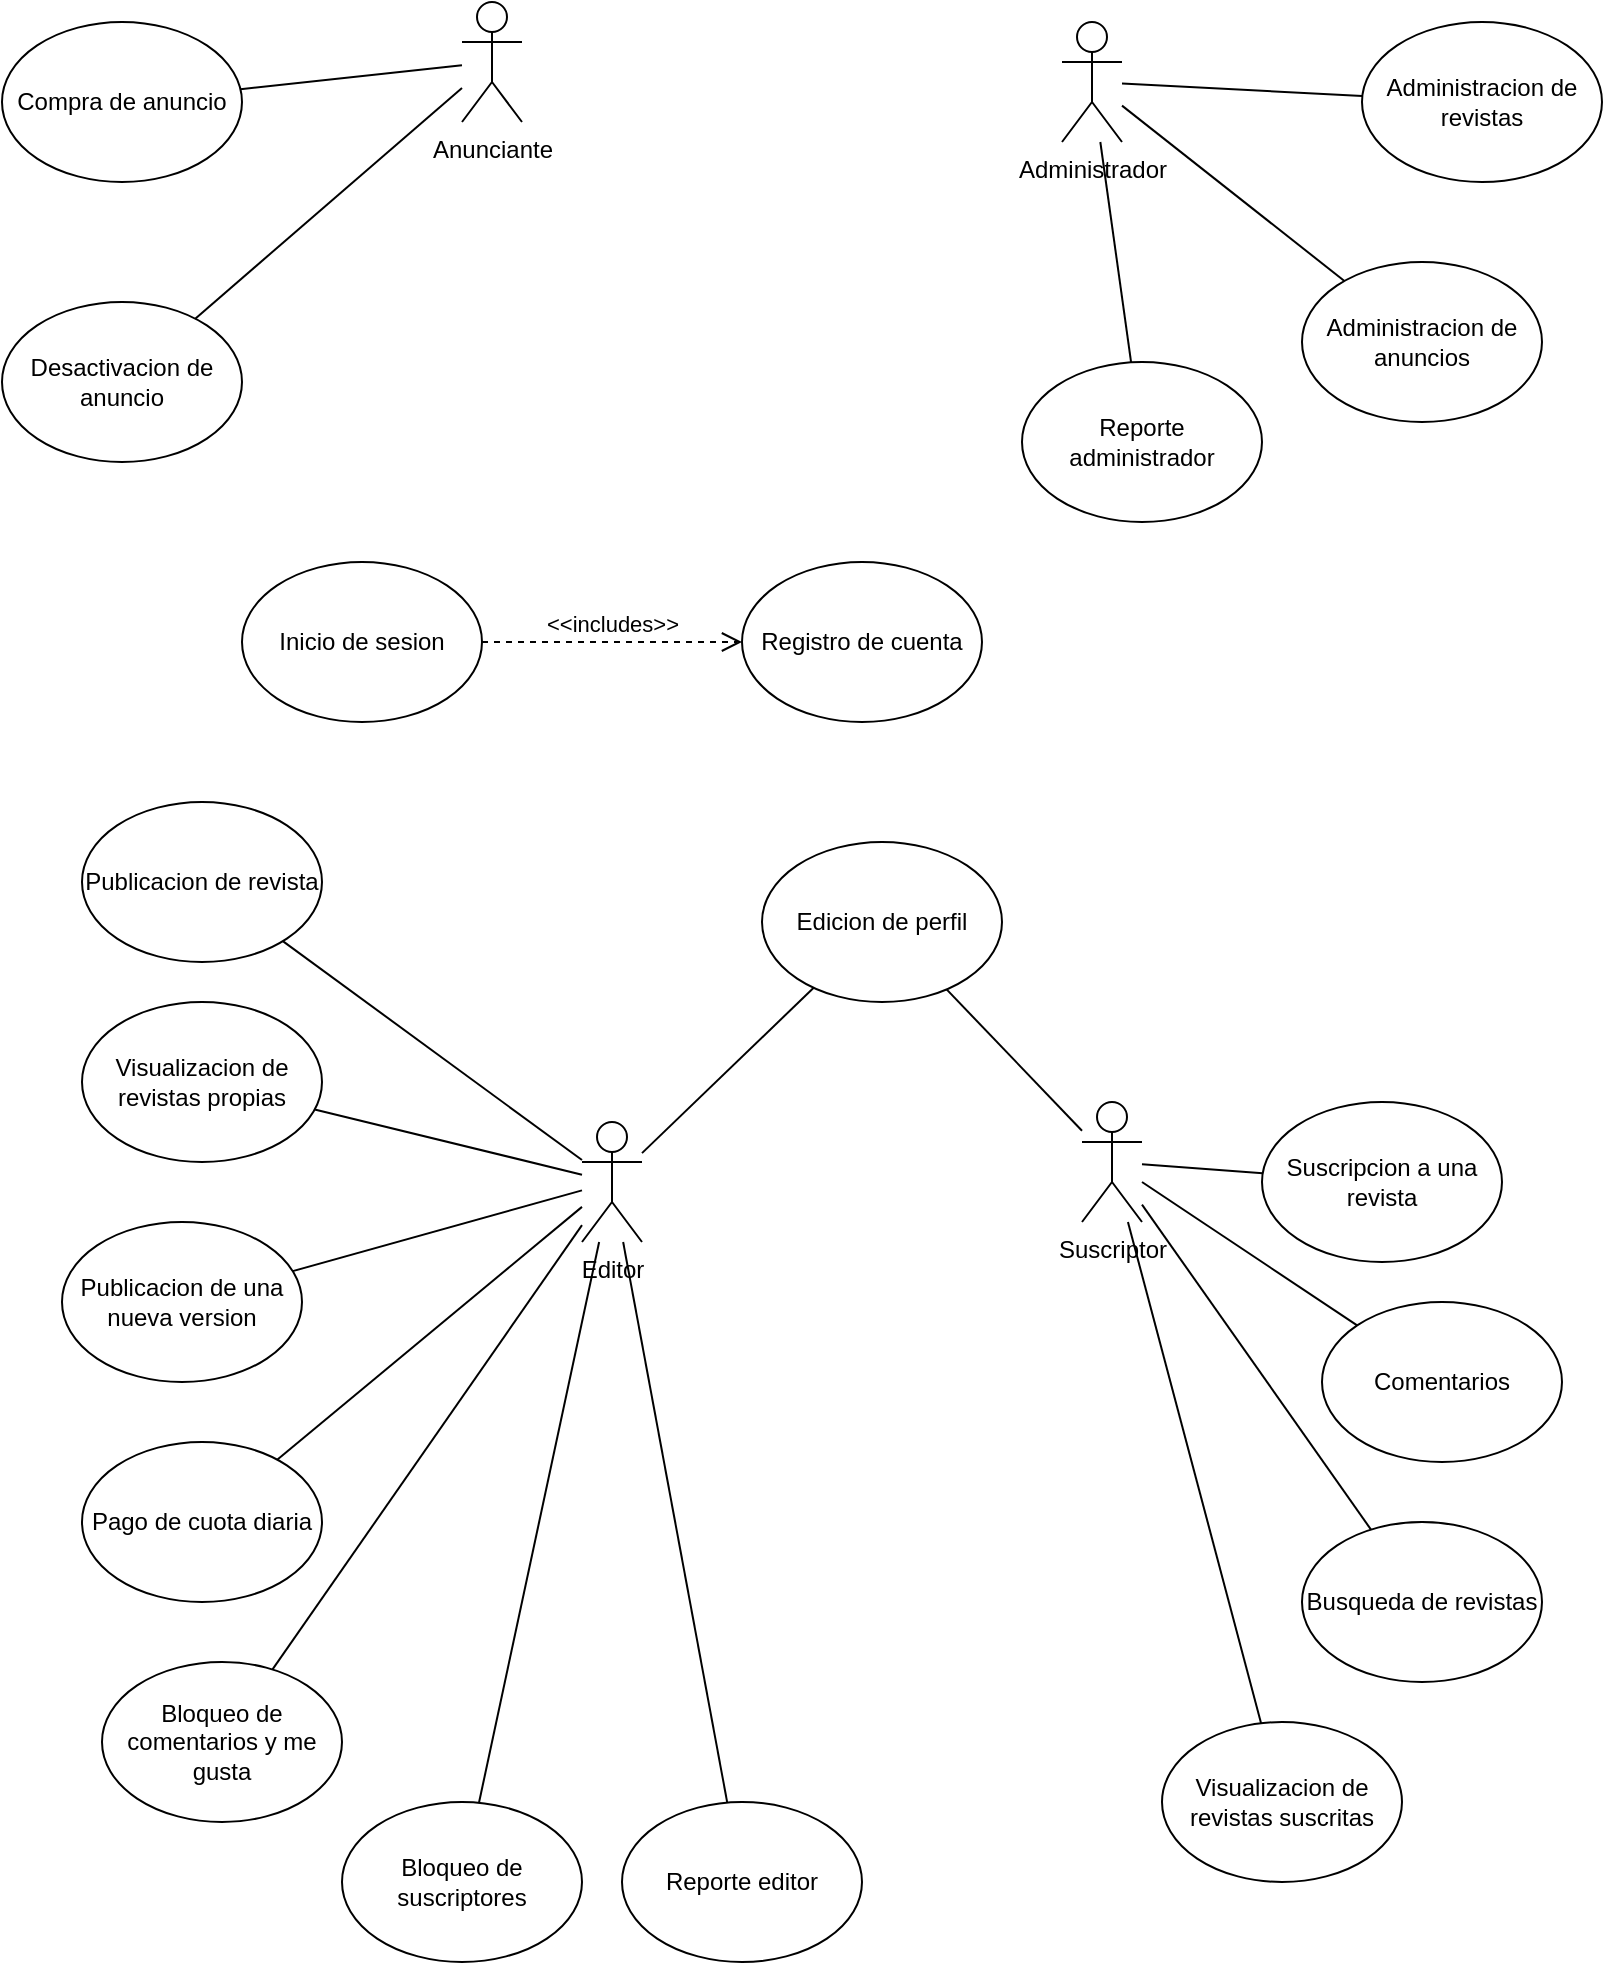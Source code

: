 <mxfile version="24.0.4" type="device">
  <diagram name="Page-1" id="z5rVjQ-aB9bvtYgFab-Q">
    <mxGraphModel dx="270" dy="527" grid="1" gridSize="10" guides="1" tooltips="1" connect="1" arrows="1" fold="1" page="1" pageScale="1" pageWidth="850" pageHeight="1100" math="0" shadow="0">
      <root>
        <mxCell id="0" />
        <mxCell id="1" parent="0" />
        <mxCell id="hmzc5X8tg0pPrqxFYgq6-1" value="Compra de anuncio" style="ellipse;whiteSpace=wrap;html=1;" parent="1" vertex="1">
          <mxGeometry x="890" y="120" width="120" height="80" as="geometry" />
        </mxCell>
        <mxCell id="hmzc5X8tg0pPrqxFYgq6-2" value="Desactivacion de anuncio" style="ellipse;whiteSpace=wrap;html=1;" parent="1" vertex="1">
          <mxGeometry x="890" y="260" width="120" height="80" as="geometry" />
        </mxCell>
        <mxCell id="hmzc5X8tg0pPrqxFYgq6-3" value="Administracion de anuncios" style="ellipse;whiteSpace=wrap;html=1;" parent="1" vertex="1">
          <mxGeometry x="1540" y="240" width="120" height="80" as="geometry" />
        </mxCell>
        <mxCell id="hmzc5X8tg0pPrqxFYgq6-4" value="Registro de cuenta" style="ellipse;whiteSpace=wrap;html=1;" parent="1" vertex="1">
          <mxGeometry x="1260" y="390" width="120" height="80" as="geometry" />
        </mxCell>
        <mxCell id="hmzc5X8tg0pPrqxFYgq6-5" value="Inicio de sesion" style="ellipse;whiteSpace=wrap;html=1;" parent="1" vertex="1">
          <mxGeometry x="1010" y="390" width="120" height="80" as="geometry" />
        </mxCell>
        <mxCell id="hmzc5X8tg0pPrqxFYgq6-6" value="Publicacion de revista" style="ellipse;whiteSpace=wrap;html=1;" parent="1" vertex="1">
          <mxGeometry x="930" y="510" width="120" height="80" as="geometry" />
        </mxCell>
        <mxCell id="hmzc5X8tg0pPrqxFYgq6-7" value="Suscripcion a una revista" style="ellipse;whiteSpace=wrap;html=1;" parent="1" vertex="1">
          <mxGeometry x="1520" y="660" width="120" height="80" as="geometry" />
        </mxCell>
        <mxCell id="hmzc5X8tg0pPrqxFYgq6-8" value="Edicion de perfil" style="ellipse;whiteSpace=wrap;html=1;" parent="1" vertex="1">
          <mxGeometry x="1270" y="530" width="120" height="80" as="geometry" />
        </mxCell>
        <mxCell id="hmzc5X8tg0pPrqxFYgq6-9" value="Comentarios" style="ellipse;whiteSpace=wrap;html=1;" parent="1" vertex="1">
          <mxGeometry x="1550" y="760" width="120" height="80" as="geometry" />
        </mxCell>
        <mxCell id="hmzc5X8tg0pPrqxFYgq6-10" value="Busqueda de revistas" style="ellipse;whiteSpace=wrap;html=1;" parent="1" vertex="1">
          <mxGeometry x="1540" y="870" width="120" height="80" as="geometry" />
        </mxCell>
        <mxCell id="hmzc5X8tg0pPrqxFYgq6-11" value="Visualizacion de revistas suscritas" style="ellipse;whiteSpace=wrap;html=1;" parent="1" vertex="1">
          <mxGeometry x="1470" y="970" width="120" height="80" as="geometry" />
        </mxCell>
        <mxCell id="hmzc5X8tg0pPrqxFYgq6-12" value="Visualizacion de revistas propias" style="ellipse;whiteSpace=wrap;html=1;" parent="1" vertex="1">
          <mxGeometry x="930" y="610" width="120" height="80" as="geometry" />
        </mxCell>
        <mxCell id="hmzc5X8tg0pPrqxFYgq6-13" value="Administracion de revistas" style="ellipse;whiteSpace=wrap;html=1;" parent="1" vertex="1">
          <mxGeometry x="1570" y="120" width="120" height="80" as="geometry" />
        </mxCell>
        <mxCell id="hmzc5X8tg0pPrqxFYgq6-14" value="Pago de cuota diaria" style="ellipse;whiteSpace=wrap;html=1;" parent="1" vertex="1">
          <mxGeometry x="930" y="830" width="120" height="80" as="geometry" />
        </mxCell>
        <mxCell id="hmzc5X8tg0pPrqxFYgq6-15" value="Publicacion de una nueva version" style="ellipse;whiteSpace=wrap;html=1;" parent="1" vertex="1">
          <mxGeometry x="920" y="720" width="120" height="80" as="geometry" />
        </mxCell>
        <mxCell id="hmzc5X8tg0pPrqxFYgq6-16" value="Bloqueo de suscriptores" style="ellipse;whiteSpace=wrap;html=1;" parent="1" vertex="1">
          <mxGeometry x="1060" y="1010" width="120" height="80" as="geometry" />
        </mxCell>
        <mxCell id="hmzc5X8tg0pPrqxFYgq6-17" value="Bloqueo de comentarios y me gusta" style="ellipse;whiteSpace=wrap;html=1;" parent="1" vertex="1">
          <mxGeometry x="940" y="940" width="120" height="80" as="geometry" />
        </mxCell>
        <mxCell id="hmzc5X8tg0pPrqxFYgq6-18" value="Reporte administrador" style="ellipse;whiteSpace=wrap;html=1;" parent="1" vertex="1">
          <mxGeometry x="1400" y="290" width="120" height="80" as="geometry" />
        </mxCell>
        <mxCell id="hmzc5X8tg0pPrqxFYgq6-19" value="Reporte editor" style="ellipse;whiteSpace=wrap;html=1;" parent="1" vertex="1">
          <mxGeometry x="1200" y="1010" width="120" height="80" as="geometry" />
        </mxCell>
        <mxCell id="hmzc5X8tg0pPrqxFYgq6-20" value="Anunciante" style="shape=umlActor;verticalLabelPosition=bottom;verticalAlign=top;html=1;outlineConnect=0;" parent="1" vertex="1">
          <mxGeometry x="1120" y="110" width="30" height="60" as="geometry" />
        </mxCell>
        <mxCell id="hmzc5X8tg0pPrqxFYgq6-21" value="Administrador" style="shape=umlActor;verticalLabelPosition=bottom;verticalAlign=top;html=1;outlineConnect=0;" parent="1" vertex="1">
          <mxGeometry x="1420" y="120" width="30" height="60" as="geometry" />
        </mxCell>
        <mxCell id="hmzc5X8tg0pPrqxFYgq6-22" value="Editor" style="shape=umlActor;verticalLabelPosition=bottom;verticalAlign=top;html=1;outlineConnect=0;" parent="1" vertex="1">
          <mxGeometry x="1180" y="670" width="30" height="60" as="geometry" />
        </mxCell>
        <mxCell id="hmzc5X8tg0pPrqxFYgq6-23" value="Suscriptor" style="shape=umlActor;verticalLabelPosition=bottom;verticalAlign=top;html=1;outlineConnect=0;" parent="1" vertex="1">
          <mxGeometry x="1430" y="660" width="30" height="60" as="geometry" />
        </mxCell>
        <mxCell id="LqZWUHPTtNW1i2VBy7rh-3" value="" style="endArrow=none;html=1;rounded=0;" edge="1" parent="1" source="hmzc5X8tg0pPrqxFYgq6-20" target="hmzc5X8tg0pPrqxFYgq6-1">
          <mxGeometry width="50" height="50" relative="1" as="geometry">
            <mxPoint x="1110" y="230" as="sourcePoint" />
            <mxPoint x="1160" y="180" as="targetPoint" />
          </mxGeometry>
        </mxCell>
        <mxCell id="LqZWUHPTtNW1i2VBy7rh-4" value="" style="endArrow=none;html=1;rounded=0;" edge="1" parent="1" source="hmzc5X8tg0pPrqxFYgq6-20" target="hmzc5X8tg0pPrqxFYgq6-2">
          <mxGeometry width="50" height="50" relative="1" as="geometry">
            <mxPoint x="990" y="220" as="sourcePoint" />
            <mxPoint x="1165" y="140" as="targetPoint" />
          </mxGeometry>
        </mxCell>
        <mxCell id="LqZWUHPTtNW1i2VBy7rh-5" value="" style="endArrow=none;html=1;rounded=0;" edge="1" parent="1" source="hmzc5X8tg0pPrqxFYgq6-3" target="hmzc5X8tg0pPrqxFYgq6-21">
          <mxGeometry width="50" height="50" relative="1" as="geometry">
            <mxPoint x="1000" y="230" as="sourcePoint" />
            <mxPoint x="1175" y="150" as="targetPoint" />
          </mxGeometry>
        </mxCell>
        <mxCell id="LqZWUHPTtNW1i2VBy7rh-6" value="" style="endArrow=none;html=1;rounded=0;" edge="1" parent="1" source="hmzc5X8tg0pPrqxFYgq6-13" target="hmzc5X8tg0pPrqxFYgq6-21">
          <mxGeometry width="50" height="50" relative="1" as="geometry">
            <mxPoint x="1310" y="540" as="sourcePoint" />
            <mxPoint x="1490" y="503" as="targetPoint" />
          </mxGeometry>
        </mxCell>
        <mxCell id="LqZWUHPTtNW1i2VBy7rh-7" value="" style="endArrow=none;html=1;rounded=0;" edge="1" parent="1" source="hmzc5X8tg0pPrqxFYgq6-18" target="hmzc5X8tg0pPrqxFYgq6-21">
          <mxGeometry width="50" height="50" relative="1" as="geometry">
            <mxPoint x="1320" y="550" as="sourcePoint" />
            <mxPoint x="1500" y="513" as="targetPoint" />
          </mxGeometry>
        </mxCell>
        <mxCell id="LqZWUHPTtNW1i2VBy7rh-9" value="" style="endArrow=none;html=1;rounded=0;" edge="1" parent="1" source="hmzc5X8tg0pPrqxFYgq6-22" target="hmzc5X8tg0pPrqxFYgq6-6">
          <mxGeometry width="50" height="50" relative="1" as="geometry">
            <mxPoint x="830" y="730" as="sourcePoint" />
            <mxPoint x="880" y="680" as="targetPoint" />
          </mxGeometry>
        </mxCell>
        <mxCell id="LqZWUHPTtNW1i2VBy7rh-10" value="" style="endArrow=none;html=1;rounded=0;" edge="1" parent="1" source="hmzc5X8tg0pPrqxFYgq6-22" target="hmzc5X8tg0pPrqxFYgq6-12">
          <mxGeometry width="50" height="50" relative="1" as="geometry">
            <mxPoint x="1190" y="699" as="sourcePoint" />
            <mxPoint x="1040" y="590" as="targetPoint" />
          </mxGeometry>
        </mxCell>
        <mxCell id="LqZWUHPTtNW1i2VBy7rh-11" value="" style="endArrow=none;html=1;rounded=0;" edge="1" parent="1" source="hmzc5X8tg0pPrqxFYgq6-22" target="hmzc5X8tg0pPrqxFYgq6-15">
          <mxGeometry width="50" height="50" relative="1" as="geometry">
            <mxPoint x="1200" y="709" as="sourcePoint" />
            <mxPoint x="1050" y="600" as="targetPoint" />
          </mxGeometry>
        </mxCell>
        <mxCell id="LqZWUHPTtNW1i2VBy7rh-12" value="" style="endArrow=none;html=1;rounded=0;" edge="1" parent="1" source="hmzc5X8tg0pPrqxFYgq6-22" target="hmzc5X8tg0pPrqxFYgq6-14">
          <mxGeometry width="50" height="50" relative="1" as="geometry">
            <mxPoint x="1210" y="719" as="sourcePoint" />
            <mxPoint x="1060" y="610" as="targetPoint" />
          </mxGeometry>
        </mxCell>
        <mxCell id="LqZWUHPTtNW1i2VBy7rh-13" value="" style="endArrow=none;html=1;rounded=0;" edge="1" parent="1" source="hmzc5X8tg0pPrqxFYgq6-22" target="hmzc5X8tg0pPrqxFYgq6-17">
          <mxGeometry width="50" height="50" relative="1" as="geometry">
            <mxPoint x="1220" y="729" as="sourcePoint" />
            <mxPoint x="1070" y="620" as="targetPoint" />
          </mxGeometry>
        </mxCell>
        <mxCell id="LqZWUHPTtNW1i2VBy7rh-14" value="" style="endArrow=none;html=1;rounded=0;" edge="1" parent="1" source="hmzc5X8tg0pPrqxFYgq6-22" target="hmzc5X8tg0pPrqxFYgq6-16">
          <mxGeometry width="50" height="50" relative="1" as="geometry">
            <mxPoint x="1230" y="739" as="sourcePoint" />
            <mxPoint x="1080" y="630" as="targetPoint" />
          </mxGeometry>
        </mxCell>
        <mxCell id="LqZWUHPTtNW1i2VBy7rh-15" value="" style="endArrow=none;html=1;rounded=0;" edge="1" parent="1" source="hmzc5X8tg0pPrqxFYgq6-22" target="hmzc5X8tg0pPrqxFYgq6-19">
          <mxGeometry width="50" height="50" relative="1" as="geometry">
            <mxPoint x="1240" y="749" as="sourcePoint" />
            <mxPoint x="1090" y="640" as="targetPoint" />
          </mxGeometry>
        </mxCell>
        <mxCell id="LqZWUHPTtNW1i2VBy7rh-16" value="" style="endArrow=none;html=1;rounded=0;" edge="1" parent="1" source="hmzc5X8tg0pPrqxFYgq6-23" target="hmzc5X8tg0pPrqxFYgq6-7">
          <mxGeometry width="50" height="50" relative="1" as="geometry">
            <mxPoint x="1211" y="740" as="sourcePoint" />
            <mxPoint x="1263" y="1020" as="targetPoint" />
          </mxGeometry>
        </mxCell>
        <mxCell id="LqZWUHPTtNW1i2VBy7rh-17" value="" style="endArrow=none;html=1;rounded=0;" edge="1" parent="1" source="hmzc5X8tg0pPrqxFYgq6-23" target="hmzc5X8tg0pPrqxFYgq6-9">
          <mxGeometry width="50" height="50" relative="1" as="geometry">
            <mxPoint x="1221" y="750" as="sourcePoint" />
            <mxPoint x="1273" y="1030" as="targetPoint" />
          </mxGeometry>
        </mxCell>
        <mxCell id="LqZWUHPTtNW1i2VBy7rh-18" value="" style="endArrow=none;html=1;rounded=0;" edge="1" parent="1" source="hmzc5X8tg0pPrqxFYgq6-23" target="hmzc5X8tg0pPrqxFYgq6-10">
          <mxGeometry width="50" height="50" relative="1" as="geometry">
            <mxPoint x="1231" y="760" as="sourcePoint" />
            <mxPoint x="1283" y="1040" as="targetPoint" />
          </mxGeometry>
        </mxCell>
        <mxCell id="LqZWUHPTtNW1i2VBy7rh-19" value="" style="endArrow=none;html=1;rounded=0;" edge="1" parent="1" source="hmzc5X8tg0pPrqxFYgq6-23" target="hmzc5X8tg0pPrqxFYgq6-11">
          <mxGeometry width="50" height="50" relative="1" as="geometry">
            <mxPoint x="1241" y="770" as="sourcePoint" />
            <mxPoint x="1293" y="1050" as="targetPoint" />
          </mxGeometry>
        </mxCell>
        <mxCell id="LqZWUHPTtNW1i2VBy7rh-20" value="" style="endArrow=none;html=1;rounded=0;" edge="1" parent="1" source="hmzc5X8tg0pPrqxFYgq6-22" target="hmzc5X8tg0pPrqxFYgq6-8">
          <mxGeometry width="50" height="50" relative="1" as="geometry">
            <mxPoint x="1190" y="699" as="sourcePoint" />
            <mxPoint x="1040" y="590" as="targetPoint" />
          </mxGeometry>
        </mxCell>
        <mxCell id="LqZWUHPTtNW1i2VBy7rh-21" value="" style="endArrow=none;html=1;rounded=0;" edge="1" parent="1" source="hmzc5X8tg0pPrqxFYgq6-23" target="hmzc5X8tg0pPrqxFYgq6-8">
          <mxGeometry width="50" height="50" relative="1" as="geometry">
            <mxPoint x="1200" y="709" as="sourcePoint" />
            <mxPoint x="1050" y="600" as="targetPoint" />
          </mxGeometry>
        </mxCell>
        <mxCell id="LqZWUHPTtNW1i2VBy7rh-24" value="&amp;lt;&amp;lt;includes&amp;gt;&amp;gt;" style="html=1;verticalAlign=bottom;endArrow=open;dashed=1;endSize=8;curved=0;rounded=0;" edge="1" parent="1" source="hmzc5X8tg0pPrqxFYgq6-5" target="hmzc5X8tg0pPrqxFYgq6-4">
          <mxGeometry relative="1" as="geometry">
            <mxPoint x="1230" y="470" as="sourcePoint" />
            <mxPoint x="1240" y="500" as="targetPoint" />
          </mxGeometry>
        </mxCell>
      </root>
    </mxGraphModel>
  </diagram>
</mxfile>
